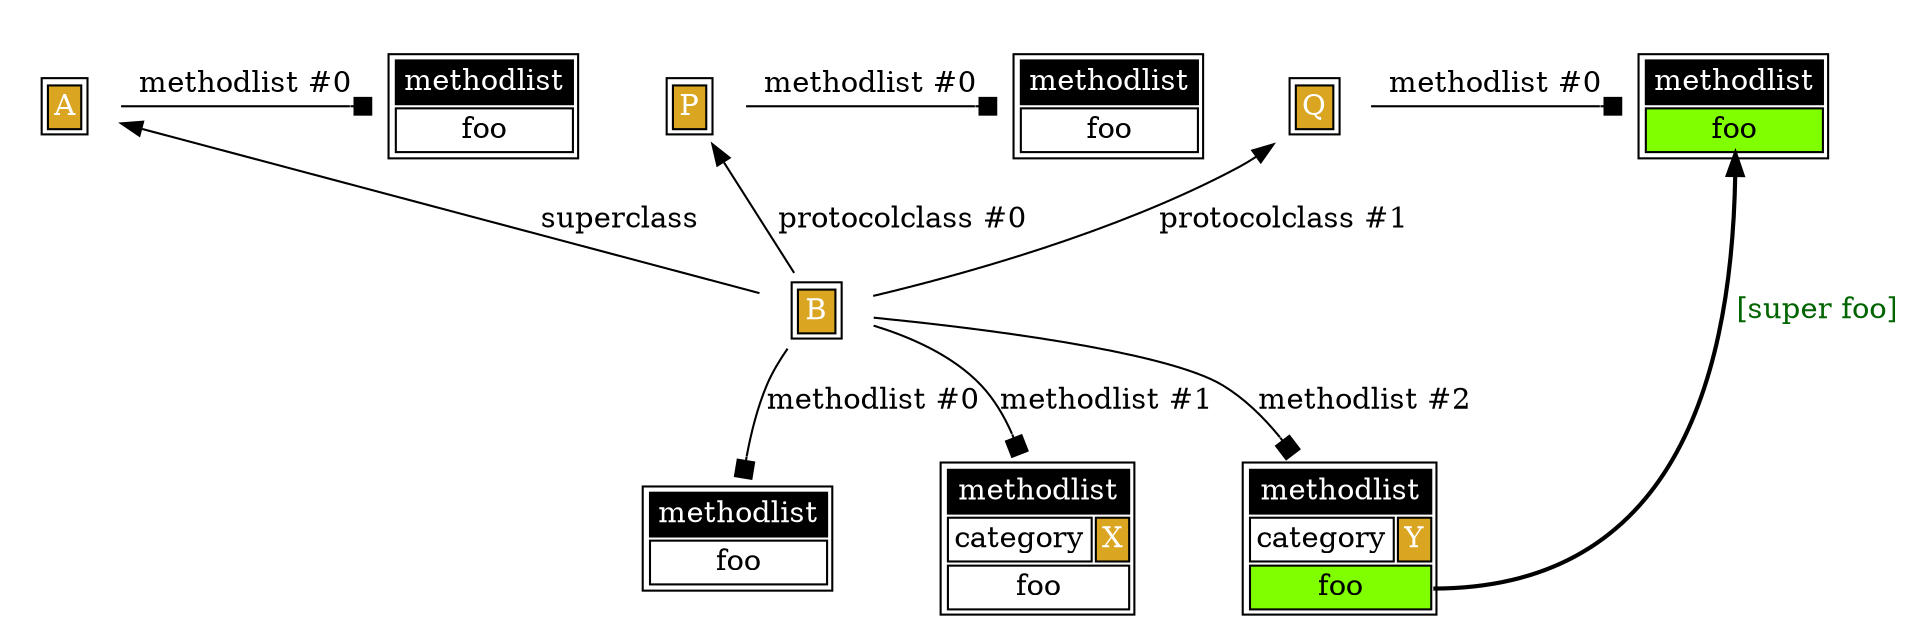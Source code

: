 digraph mulle_classhierarchy
{
   {
      rank = same;
      rankdir=LR
      "0xa98050" [ label=<<TABLE>
      <TR><TD BGCOLOR="goldenrod" COLSPAN="2"><FONT COLOR="white">A</FONT></TD></TR>
      </TABLE>>, shape="none" ];
      "0xa98590" [ label=<<TABLE>
      <TR><TD BGCOLOR="goldenrod" COLSPAN="2"><FONT COLOR="white">P</FONT></TD></TR>
      </TABLE>>, shape="none" ];
      "0xa98af0" [ label=<<TABLE>
      <TR><TD BGCOLOR="goldenrod" COLSPAN="2"><FONT COLOR="white">Q</FONT></TD></TR>
      </TABLE>>, shape="none" ];

      "0xa98050" -> "0xa98590" -> "0xa98af0" [ style="invis"]
   }

   {
      rank = same;
      rankdir=LR

      // B
      "0xa99150" [ label=<<TABLE>
      <TR><TD BGCOLOR="goldenrod" COLSPAN="2"><FONT COLOR="white">B</FONT></TD></TR>
      </TABLE>>, shape="none" ];
   }

   // B -> A
   "0xa98050" -> "0xa99150" [ label=" superclass" dir="back" ]
   // B -> P
   "0xa98590" -> "0xa99150" [ label=" protocolclass #0" dir="back" ]
   // B -> Q
   "0xa98af0" -> "0xa99150" [ label=" protocolclass #1" dir="back" ]

   {
      rank = same;
      rankdir=LR

      // A methodlist
      "0xa98050" -> "0x408130"  [ label="methodlist #0" arrowhead="box" ];
      "0x408130" [ label=<<TABLE>
      <TR><TD BGCOLOR="black" COLSPAN="2"><FONT COLOR="white">methodlist</FONT></TD></TR>
      <TR><TD COLSPAN="2">foo</TD></TR>
      </TABLE>>, shape="none" ];

      // P methodlist
      "0xa98590" -> "0x4081e0"  [ label="methodlist #0" arrowhead="box"  ];
      "0x4081e0" [ label=<<TABLE>
      <TR><TD BGCOLOR="black" COLSPAN="2"><FONT COLOR="white">methodlist</FONT></TD></TR>
      <TR><TD COLSPAN="2">foo</TD></TR>
      </TABLE>>, shape="none" ];


      // Q methodlist
      "0xa98af0" -> "0x408268"  [ label="methodlist #0" arrowhead="box"  ];
      "0x408268" [ label=<<TABLE>
      <TR><TD BGCOLOR="black" COLSPAN="2"><FONT COLOR="white">methodlist</FONT></TD></TR>
      <TR><TD COLSPAN="2" PORT="Q.foo" BGCOLOR="chartreuse">foo</TD></TR>
      </TABLE>>, shape="none" ];
   }

   {
      rank = same;
      rankdir=LR

      // B methodlist
      "0x4082f0" [ label=<<TABLE>
      <TR><TD BGCOLOR="black" COLSPAN="2"><FONT COLOR="white">methodlist</FONT></TD></TR>
      <TR><TD COLSPAN="2">foo</TD></TR>
      </TABLE>>, shape="none" ];

      // B( X) methodlist
      "0x408608" [ label=<<TABLE>
      <TR><TD BGCOLOR="black" COLSPAN="2"><FONT COLOR="white">methodlist</FONT></TD></TR>
      <TR><TD>category</TD><TD BGCOLOR="goldenrod"><FONT COLOR="white">X</FONT></TD></TR>
      <TR><TD COLSPAN="2">foo</TD></TR>
      </TABLE>>, shape="none" ];

      // B( Y) methodlist
      "0x408708" [ label=<<TABLE>
      <TR><TD BGCOLOR="black" COLSPAN="2"><FONT COLOR="white">methodlist</FONT></TD></TR>
      <TR><TD>category</TD><TD BGCOLOR="goldenrod"><FONT COLOR="white">Y</FONT></TD></TR>
      <TR><TD COLSPAN="2" PORT="Y.foo" BGCOLOR="chartreuse">foo</TD></TR>
      </TABLE>>, shape="none" ];

      "0x4082f0" -> "0x408608" -> "0x408708" [ style="invis"]
   }

   // B methodlist
   "0xa99150" -> "0x4082f0"  [ label="methodlist #0" arrowhead="box" ];
   // B( X) methodlist
   "0xa99150" -> "0x408608"  [ label="methodlist #1" arrowhead="box"  ];
   // B( Y) methodlist
   "0xa99150" -> "0x408708"  [ label="methodlist #2" arrowhead="box"  ];

   "0x408268":"Q.foo" -> "0x408708":"Y.foo" [ label=" [super foo]" fontcolor="darkgreen"  dir="back", penwidth="2"]
}
